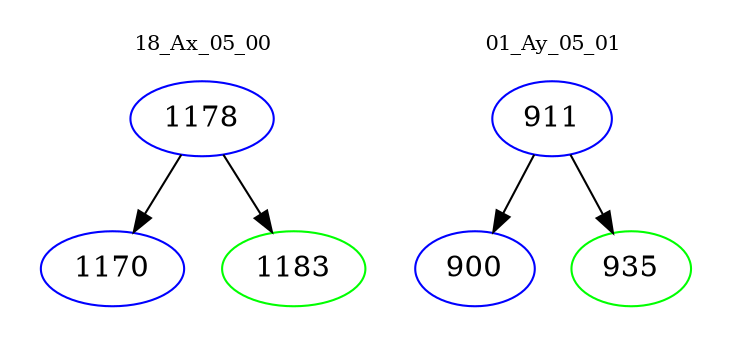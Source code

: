 digraph{
subgraph cluster_0 {
color = white
label = "18_Ax_05_00";
fontsize=10;
T0_1178 [label="1178", color="blue"]
T0_1178 -> T0_1170 [color="black"]
T0_1170 [label="1170", color="blue"]
T0_1178 -> T0_1183 [color="black"]
T0_1183 [label="1183", color="green"]
}
subgraph cluster_1 {
color = white
label = "01_Ay_05_01";
fontsize=10;
T1_911 [label="911", color="blue"]
T1_911 -> T1_900 [color="black"]
T1_900 [label="900", color="blue"]
T1_911 -> T1_935 [color="black"]
T1_935 [label="935", color="green"]
}
}
